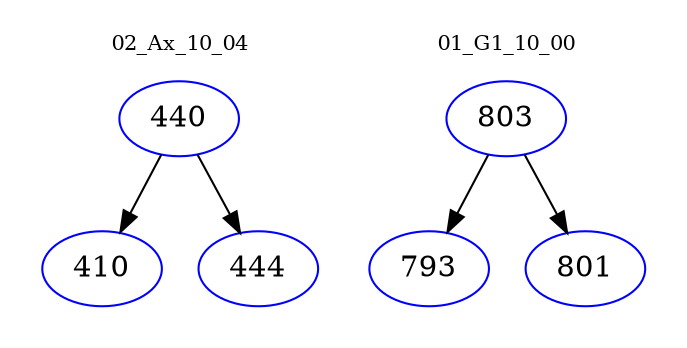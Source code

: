 digraph{
subgraph cluster_0 {
color = white
label = "02_Ax_10_04";
fontsize=10;
T0_440 [label="440", color="blue"]
T0_440 -> T0_410 [color="black"]
T0_410 [label="410", color="blue"]
T0_440 -> T0_444 [color="black"]
T0_444 [label="444", color="blue"]
}
subgraph cluster_1 {
color = white
label = "01_G1_10_00";
fontsize=10;
T1_803 [label="803", color="blue"]
T1_803 -> T1_793 [color="black"]
T1_793 [label="793", color="blue"]
T1_803 -> T1_801 [color="black"]
T1_801 [label="801", color="blue"]
}
}
